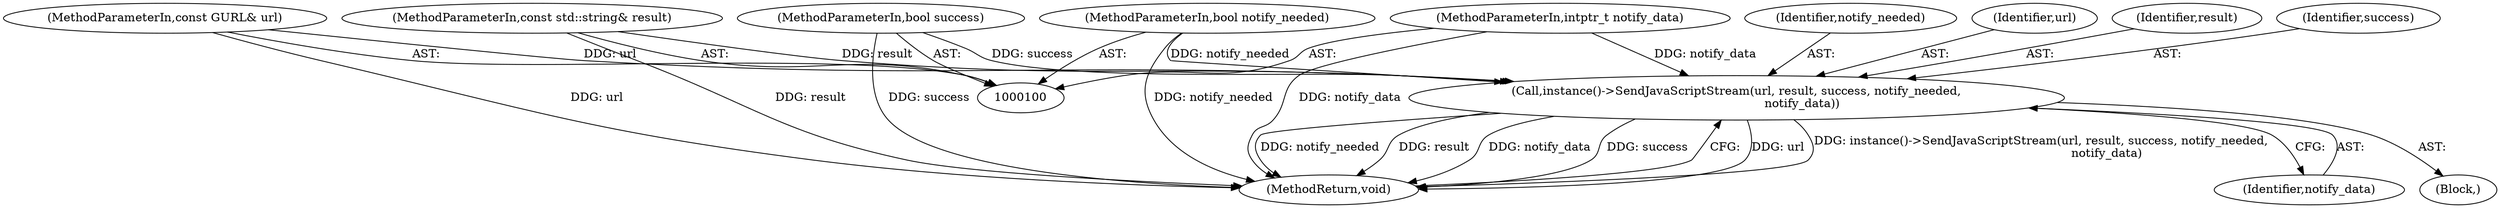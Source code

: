 digraph "1_Chrome_ea3d1d84be3d6f97bf50e76511c9e26af6895533_11@del" {
"1000107" [label="(Call,instance()->SendJavaScriptStream(url, result, success, notify_needed,\n                                   notify_data))"];
"1000101" [label="(MethodParameterIn,const GURL& url)"];
"1000102" [label="(MethodParameterIn,const std::string& result)"];
"1000103" [label="(MethodParameterIn,bool success)"];
"1000104" [label="(MethodParameterIn,bool notify_needed)"];
"1000105" [label="(MethodParameterIn,intptr_t notify_data)"];
"1000102" [label="(MethodParameterIn,const std::string& result)"];
"1000105" [label="(MethodParameterIn,intptr_t notify_data)"];
"1000111" [label="(Identifier,notify_needed)"];
"1000107" [label="(Call,instance()->SendJavaScriptStream(url, result, success, notify_needed,\n                                   notify_data))"];
"1000106" [label="(Block,)"];
"1000103" [label="(MethodParameterIn,bool success)"];
"1000108" [label="(Identifier,url)"];
"1000104" [label="(MethodParameterIn,bool notify_needed)"];
"1000113" [label="(MethodReturn,void)"];
"1000109" [label="(Identifier,result)"];
"1000112" [label="(Identifier,notify_data)"];
"1000110" [label="(Identifier,success)"];
"1000101" [label="(MethodParameterIn,const GURL& url)"];
"1000107" -> "1000106"  [label="AST: "];
"1000107" -> "1000112"  [label="CFG: "];
"1000108" -> "1000107"  [label="AST: "];
"1000109" -> "1000107"  [label="AST: "];
"1000110" -> "1000107"  [label="AST: "];
"1000111" -> "1000107"  [label="AST: "];
"1000112" -> "1000107"  [label="AST: "];
"1000113" -> "1000107"  [label="CFG: "];
"1000107" -> "1000113"  [label="DDG: url"];
"1000107" -> "1000113"  [label="DDG: instance()->SendJavaScriptStream(url, result, success, notify_needed,\n                                   notify_data)"];
"1000107" -> "1000113"  [label="DDG: notify_needed"];
"1000107" -> "1000113"  [label="DDG: result"];
"1000107" -> "1000113"  [label="DDG: notify_data"];
"1000107" -> "1000113"  [label="DDG: success"];
"1000101" -> "1000107"  [label="DDG: url"];
"1000102" -> "1000107"  [label="DDG: result"];
"1000103" -> "1000107"  [label="DDG: success"];
"1000104" -> "1000107"  [label="DDG: notify_needed"];
"1000105" -> "1000107"  [label="DDG: notify_data"];
"1000101" -> "1000100"  [label="AST: "];
"1000101" -> "1000113"  [label="DDG: url"];
"1000102" -> "1000100"  [label="AST: "];
"1000102" -> "1000113"  [label="DDG: result"];
"1000103" -> "1000100"  [label="AST: "];
"1000103" -> "1000113"  [label="DDG: success"];
"1000104" -> "1000100"  [label="AST: "];
"1000104" -> "1000113"  [label="DDG: notify_needed"];
"1000105" -> "1000100"  [label="AST: "];
"1000105" -> "1000113"  [label="DDG: notify_data"];
}
